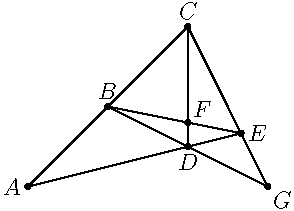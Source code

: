 unitsize(40);

pair A = (0,0);
pair C = (2,2);
pair B = midpoint(A--C);
pair G = (3,0);

pair D = midpoint(B--G);
pair E2 = extension(A,D,C,G);
pair F = extension(B,E2,C,D);

dot("$A$",A,W);
dot("$B$",B,N);
dot("$C$",C,N);
dot("$D$",D,S);
dot("$E$",E2,E);
dot("$F$",F,NE);
dot("$G$",G,SE);

draw(A--C--G--D--A);
draw(B--E2--D--B);
draw(D--C);

shipout(format="pdf");
